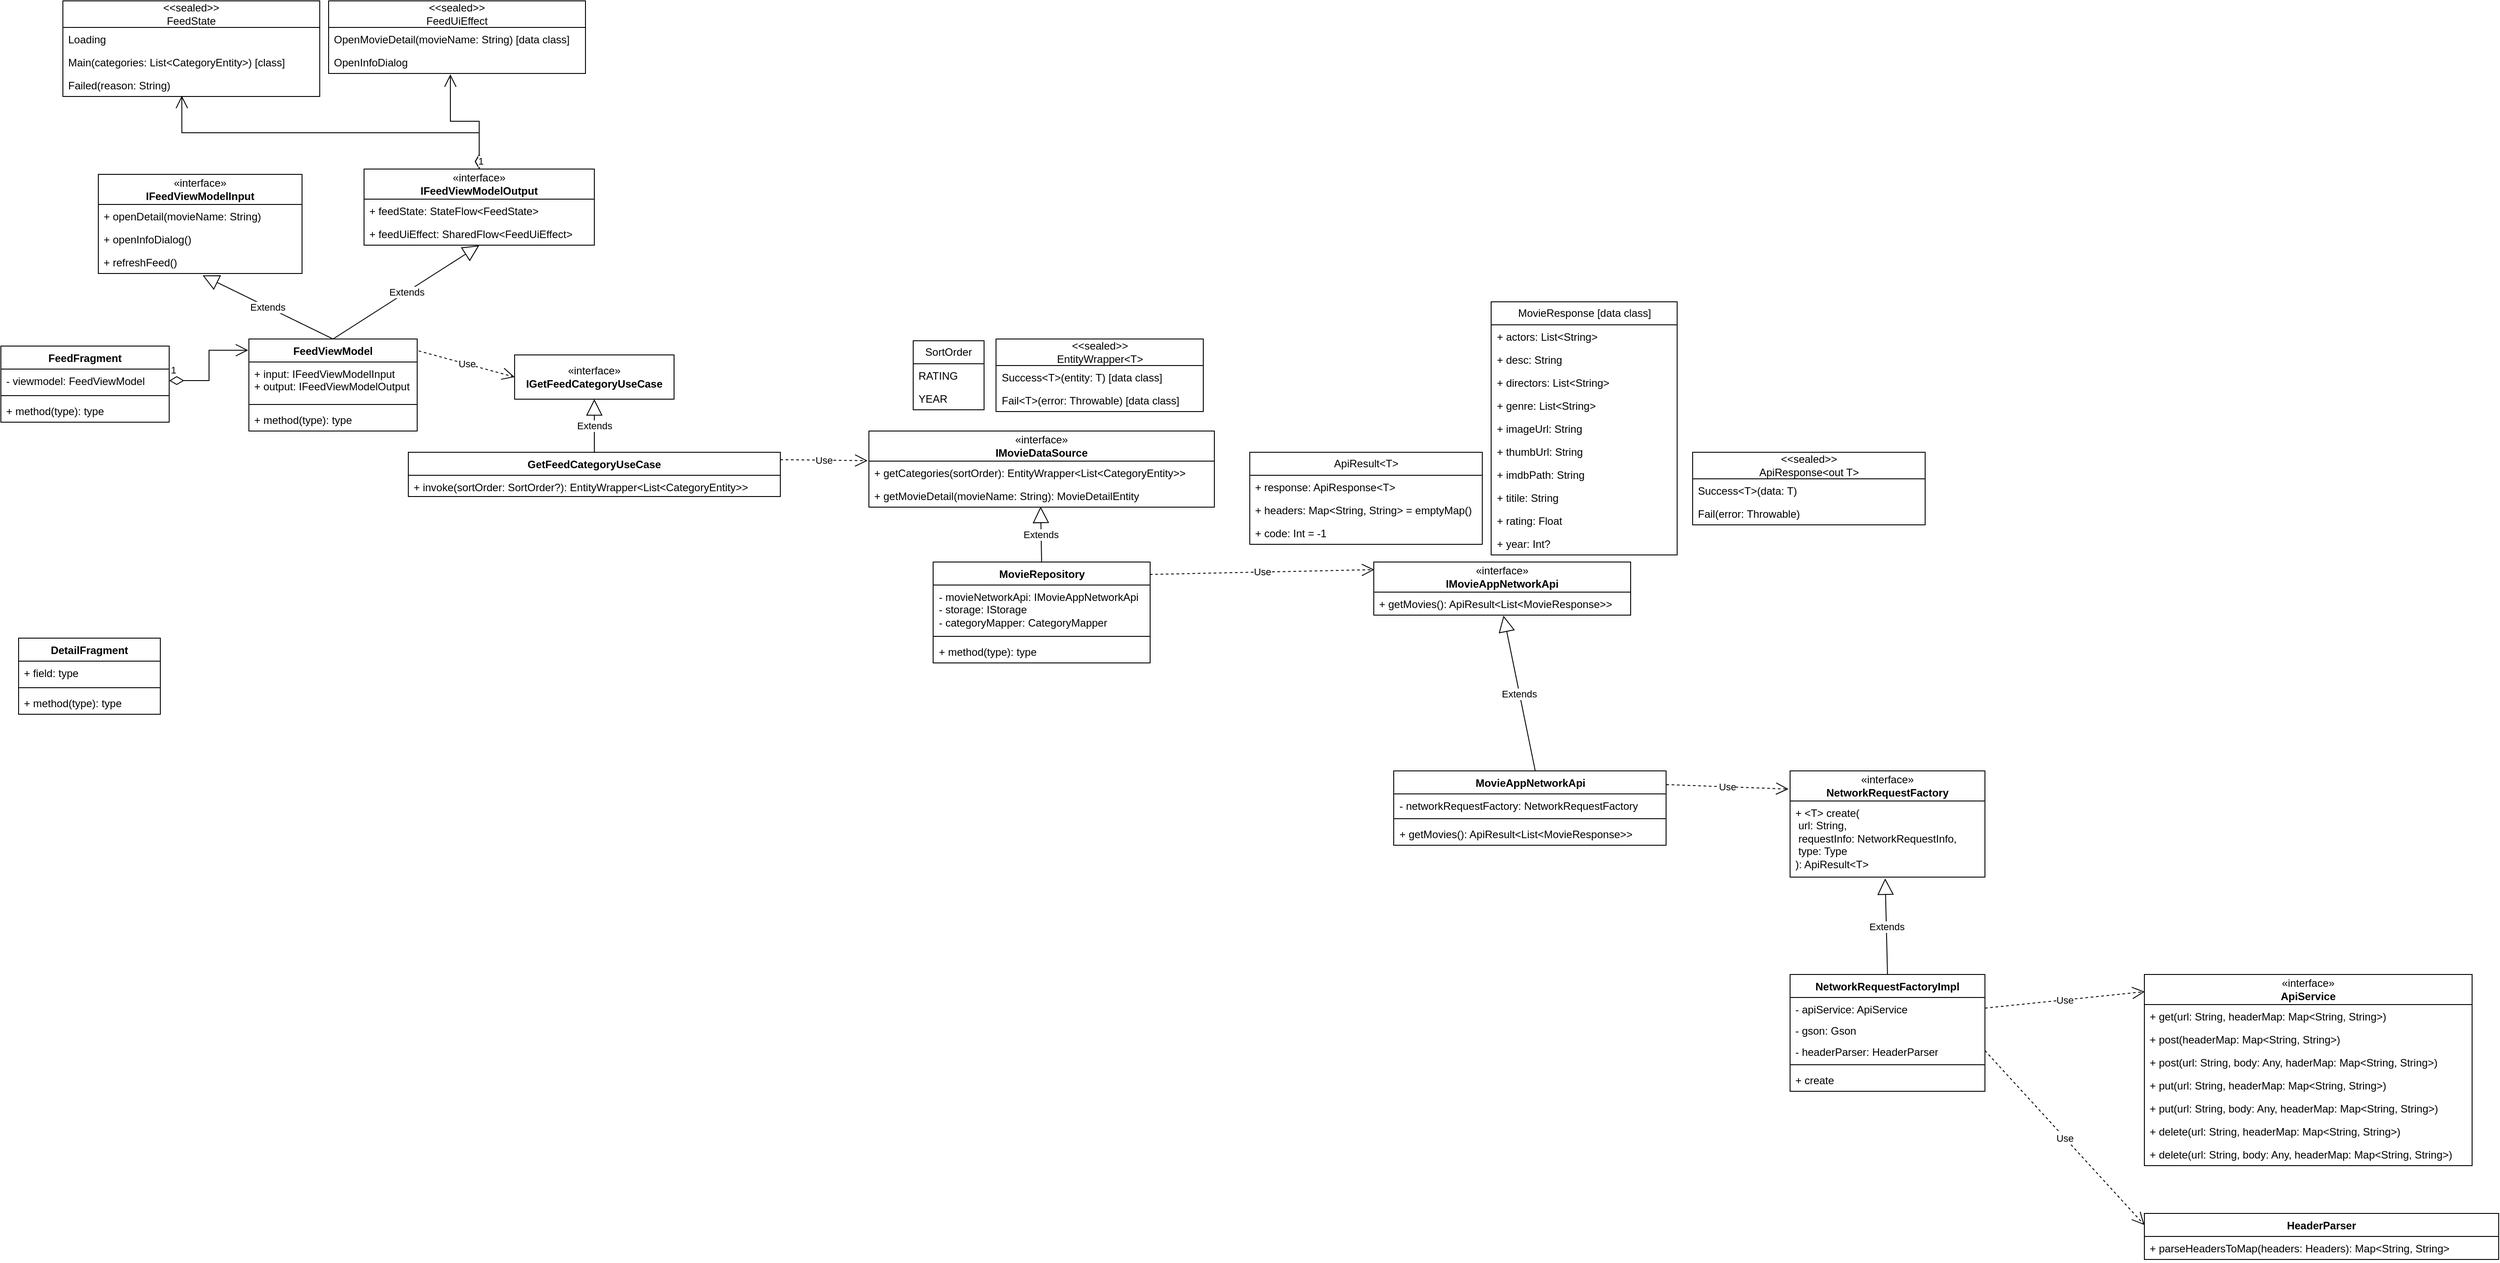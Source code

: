 <mxfile version="22.1.0" type="github">
  <diagram id="C5RBs43oDa-KdzZeNtuy" name="Page-1">
    <mxGraphModel dx="1000" dy="1699" grid="1" gridSize="10" guides="1" tooltips="1" connect="1" arrows="1" fold="1" page="1" pageScale="1" pageWidth="827" pageHeight="1169" math="0" shadow="0">
      <root>
        <mxCell id="WIyWlLk6GJQsqaUBKTNV-0" />
        <mxCell id="WIyWlLk6GJQsqaUBKTNV-1" parent="WIyWlLk6GJQsqaUBKTNV-0" />
        <mxCell id="dOjnQ6bzSZBaQjQhCeTP-21" value="FeedFragment" style="swimlane;fontStyle=1;align=center;verticalAlign=top;childLayout=stackLayout;horizontal=1;startSize=26;horizontalStack=0;resizeParent=1;resizeParentMax=0;resizeLast=0;collapsible=1;marginBottom=0;whiteSpace=wrap;html=1;" parent="WIyWlLk6GJQsqaUBKTNV-1" vertex="1">
          <mxGeometry x="20" y="90" width="190" height="86" as="geometry" />
        </mxCell>
        <mxCell id="dOjnQ6bzSZBaQjQhCeTP-22" value="- viewmodel: FeedViewModel" style="text;strokeColor=none;fillColor=none;align=left;verticalAlign=top;spacingLeft=4;spacingRight=4;overflow=hidden;rotatable=0;points=[[0,0.5],[1,0.5]];portConstraint=eastwest;whiteSpace=wrap;html=1;" parent="dOjnQ6bzSZBaQjQhCeTP-21" vertex="1">
          <mxGeometry y="26" width="190" height="26" as="geometry" />
        </mxCell>
        <mxCell id="dOjnQ6bzSZBaQjQhCeTP-23" value="" style="line;strokeWidth=1;fillColor=none;align=left;verticalAlign=middle;spacingTop=-1;spacingLeft=3;spacingRight=3;rotatable=0;labelPosition=right;points=[];portConstraint=eastwest;strokeColor=inherit;" parent="dOjnQ6bzSZBaQjQhCeTP-21" vertex="1">
          <mxGeometry y="52" width="190" height="8" as="geometry" />
        </mxCell>
        <mxCell id="dOjnQ6bzSZBaQjQhCeTP-24" value="+ method(type): type" style="text;strokeColor=none;fillColor=none;align=left;verticalAlign=top;spacingLeft=4;spacingRight=4;overflow=hidden;rotatable=0;points=[[0,0.5],[1,0.5]];portConstraint=eastwest;whiteSpace=wrap;html=1;" parent="dOjnQ6bzSZBaQjQhCeTP-21" vertex="1">
          <mxGeometry y="60" width="190" height="26" as="geometry" />
        </mxCell>
        <mxCell id="dOjnQ6bzSZBaQjQhCeTP-25" value="DetailFragment" style="swimlane;fontStyle=1;align=center;verticalAlign=top;childLayout=stackLayout;horizontal=1;startSize=26;horizontalStack=0;resizeParent=1;resizeParentMax=0;resizeLast=0;collapsible=1;marginBottom=0;whiteSpace=wrap;html=1;" parent="WIyWlLk6GJQsqaUBKTNV-1" vertex="1">
          <mxGeometry x="40" y="420" width="160" height="86" as="geometry" />
        </mxCell>
        <mxCell id="dOjnQ6bzSZBaQjQhCeTP-26" value="+ field: type" style="text;strokeColor=none;fillColor=none;align=left;verticalAlign=top;spacingLeft=4;spacingRight=4;overflow=hidden;rotatable=0;points=[[0,0.5],[1,0.5]];portConstraint=eastwest;whiteSpace=wrap;html=1;" parent="dOjnQ6bzSZBaQjQhCeTP-25" vertex="1">
          <mxGeometry y="26" width="160" height="26" as="geometry" />
        </mxCell>
        <mxCell id="dOjnQ6bzSZBaQjQhCeTP-27" value="" style="line;strokeWidth=1;fillColor=none;align=left;verticalAlign=middle;spacingTop=-1;spacingLeft=3;spacingRight=3;rotatable=0;labelPosition=right;points=[];portConstraint=eastwest;strokeColor=inherit;" parent="dOjnQ6bzSZBaQjQhCeTP-25" vertex="1">
          <mxGeometry y="52" width="160" height="8" as="geometry" />
        </mxCell>
        <mxCell id="dOjnQ6bzSZBaQjQhCeTP-28" value="+ method(type): type" style="text;strokeColor=none;fillColor=none;align=left;verticalAlign=top;spacingLeft=4;spacingRight=4;overflow=hidden;rotatable=0;points=[[0,0.5],[1,0.5]];portConstraint=eastwest;whiteSpace=wrap;html=1;" parent="dOjnQ6bzSZBaQjQhCeTP-25" vertex="1">
          <mxGeometry y="60" width="160" height="26" as="geometry" />
        </mxCell>
        <mxCell id="dOjnQ6bzSZBaQjQhCeTP-29" value="FeedViewModel" style="swimlane;fontStyle=1;align=center;verticalAlign=top;childLayout=stackLayout;horizontal=1;startSize=26;horizontalStack=0;resizeParent=1;resizeParentMax=0;resizeLast=0;collapsible=1;marginBottom=0;whiteSpace=wrap;html=1;" parent="WIyWlLk6GJQsqaUBKTNV-1" vertex="1">
          <mxGeometry x="300" y="82" width="190" height="104" as="geometry" />
        </mxCell>
        <mxCell id="dOjnQ6bzSZBaQjQhCeTP-30" value="+ input: IFeedViewModelInput&lt;br&gt;+ output: IFeedViewModelOutput" style="text;strokeColor=none;fillColor=none;align=left;verticalAlign=top;spacingLeft=4;spacingRight=4;overflow=hidden;rotatable=0;points=[[0,0.5],[1,0.5]];portConstraint=eastwest;whiteSpace=wrap;html=1;" parent="dOjnQ6bzSZBaQjQhCeTP-29" vertex="1">
          <mxGeometry y="26" width="190" height="44" as="geometry" />
        </mxCell>
        <mxCell id="dOjnQ6bzSZBaQjQhCeTP-31" value="" style="line;strokeWidth=1;fillColor=none;align=left;verticalAlign=middle;spacingTop=-1;spacingLeft=3;spacingRight=3;rotatable=0;labelPosition=right;points=[];portConstraint=eastwest;strokeColor=inherit;" parent="dOjnQ6bzSZBaQjQhCeTP-29" vertex="1">
          <mxGeometry y="70" width="190" height="8" as="geometry" />
        </mxCell>
        <mxCell id="dOjnQ6bzSZBaQjQhCeTP-32" value="+ method(type): type" style="text;strokeColor=none;fillColor=none;align=left;verticalAlign=top;spacingLeft=4;spacingRight=4;overflow=hidden;rotatable=0;points=[[0,0.5],[1,0.5]];portConstraint=eastwest;whiteSpace=wrap;html=1;" parent="dOjnQ6bzSZBaQjQhCeTP-29" vertex="1">
          <mxGeometry y="78" width="190" height="26" as="geometry" />
        </mxCell>
        <mxCell id="dOjnQ6bzSZBaQjQhCeTP-34" value="«interface»&lt;br&gt;&lt;b&gt;IGetFeedCategoryUseCase&lt;/b&gt;" style="html=1;whiteSpace=wrap;" parent="WIyWlLk6GJQsqaUBKTNV-1" vertex="1">
          <mxGeometry x="600" y="100" width="180" height="50" as="geometry" />
        </mxCell>
        <mxCell id="dOjnQ6bzSZBaQjQhCeTP-37" value="Extends" style="endArrow=block;endSize=16;endFill=0;html=1;rounded=0;exitX=0.5;exitY=0;exitDx=0;exitDy=0;entryX=0.512;entryY=1.083;entryDx=0;entryDy=0;entryPerimeter=0;" parent="WIyWlLk6GJQsqaUBKTNV-1" source="dOjnQ6bzSZBaQjQhCeTP-29" target="dOjnQ6bzSZBaQjQhCeTP-51" edge="1">
          <mxGeometry width="160" relative="1" as="geometry">
            <mxPoint x="290" y="300" as="sourcePoint" />
            <mxPoint x="290" y="-20.0" as="targetPoint" />
          </mxGeometry>
        </mxCell>
        <mxCell id="dOjnQ6bzSZBaQjQhCeTP-38" value="Extends" style="endArrow=block;endSize=16;endFill=0;html=1;rounded=0;exitX=0.5;exitY=0;exitDx=0;exitDy=0;entryX=0.5;entryY=1.013;entryDx=0;entryDy=0;entryPerimeter=0;" parent="WIyWlLk6GJQsqaUBKTNV-1" source="dOjnQ6bzSZBaQjQhCeTP-29" target="dOjnQ6bzSZBaQjQhCeTP-58" edge="1">
          <mxGeometry width="160" relative="1" as="geometry">
            <mxPoint x="380" y="160" as="sourcePoint" />
            <mxPoint x="513.36" y="-26.156" as="targetPoint" />
          </mxGeometry>
        </mxCell>
        <mxCell id="dOjnQ6bzSZBaQjQhCeTP-39" value="Use" style="endArrow=open;endSize=12;dashed=1;html=1;rounded=0;exitX=1.009;exitY=0.13;exitDx=0;exitDy=0;exitPerimeter=0;entryX=0;entryY=0.5;entryDx=0;entryDy=0;" parent="WIyWlLk6GJQsqaUBKTNV-1" source="dOjnQ6bzSZBaQjQhCeTP-29" target="dOjnQ6bzSZBaQjQhCeTP-34" edge="1">
          <mxGeometry width="160" relative="1" as="geometry">
            <mxPoint x="480" y="189" as="sourcePoint" />
            <mxPoint x="540" y="306" as="targetPoint" />
          </mxGeometry>
        </mxCell>
        <mxCell id="dOjnQ6bzSZBaQjQhCeTP-42" value="1" style="endArrow=open;html=1;endSize=12;startArrow=diamondThin;startSize=14;startFill=0;edgeStyle=orthogonalEdgeStyle;align=left;verticalAlign=bottom;rounded=0;exitX=1;exitY=0.5;exitDx=0;exitDy=0;entryX=-0.004;entryY=0.122;entryDx=0;entryDy=0;entryPerimeter=0;" parent="WIyWlLk6GJQsqaUBKTNV-1" source="dOjnQ6bzSZBaQjQhCeTP-22" target="dOjnQ6bzSZBaQjQhCeTP-29" edge="1">
          <mxGeometry x="-1" y="3" relative="1" as="geometry">
            <mxPoint x="250" y="280" as="sourcePoint" />
            <mxPoint x="320" y="128" as="targetPoint" />
          </mxGeometry>
        </mxCell>
        <mxCell id="dOjnQ6bzSZBaQjQhCeTP-44" value="GetFeedCategoryUseCase" style="swimlane;fontStyle=1;align=center;verticalAlign=top;childLayout=stackLayout;horizontal=1;startSize=26;horizontalStack=0;resizeParent=1;resizeParentMax=0;resizeLast=0;collapsible=1;marginBottom=0;whiteSpace=wrap;html=1;" parent="WIyWlLk6GJQsqaUBKTNV-1" vertex="1">
          <mxGeometry x="480" y="210" width="420" height="50" as="geometry" />
        </mxCell>
        <mxCell id="dOjnQ6bzSZBaQjQhCeTP-45" value="+ invoke(sortOrder: SortOrder?): EntityWrapper&amp;lt;List&amp;lt;CategoryEntity&amp;gt;&amp;gt;" style="text;strokeColor=none;fillColor=none;align=left;verticalAlign=top;spacingLeft=4;spacingRight=4;overflow=hidden;rotatable=0;points=[[0,0.5],[1,0.5]];portConstraint=eastwest;whiteSpace=wrap;html=1;" parent="dOjnQ6bzSZBaQjQhCeTP-44" vertex="1">
          <mxGeometry y="26" width="420" height="24" as="geometry" />
        </mxCell>
        <mxCell id="dOjnQ6bzSZBaQjQhCeTP-48" value="«interface»&lt;br style=&quot;border-color: var(--border-color);&quot;&gt;&lt;b style=&quot;border-color: var(--border-color);&quot;&gt;IFeedViewModelInput&lt;/b&gt;" style="swimlane;fontStyle=0;childLayout=stackLayout;horizontal=1;startSize=34;fillColor=none;horizontalStack=0;resizeParent=1;resizeParentMax=0;resizeLast=0;collapsible=1;marginBottom=0;whiteSpace=wrap;html=1;" parent="WIyWlLk6GJQsqaUBKTNV-1" vertex="1">
          <mxGeometry x="130" y="-104" width="230" height="112" as="geometry" />
        </mxCell>
        <mxCell id="dOjnQ6bzSZBaQjQhCeTP-49" value="+ openDetail(movieName: String)" style="text;strokeColor=none;fillColor=none;align=left;verticalAlign=top;spacingLeft=4;spacingRight=4;overflow=hidden;rotatable=0;points=[[0,0.5],[1,0.5]];portConstraint=eastwest;whiteSpace=wrap;html=1;" parent="dOjnQ6bzSZBaQjQhCeTP-48" vertex="1">
          <mxGeometry y="34" width="230" height="26" as="geometry" />
        </mxCell>
        <mxCell id="dOjnQ6bzSZBaQjQhCeTP-50" value="+ openInfoDialog()" style="text;strokeColor=none;fillColor=none;align=left;verticalAlign=top;spacingLeft=4;spacingRight=4;overflow=hidden;rotatable=0;points=[[0,0.5],[1,0.5]];portConstraint=eastwest;whiteSpace=wrap;html=1;" parent="dOjnQ6bzSZBaQjQhCeTP-48" vertex="1">
          <mxGeometry y="60" width="230" height="26" as="geometry" />
        </mxCell>
        <mxCell id="dOjnQ6bzSZBaQjQhCeTP-51" value="+ refreshFeed()" style="text;strokeColor=none;fillColor=none;align=left;verticalAlign=top;spacingLeft=4;spacingRight=4;overflow=hidden;rotatable=0;points=[[0,0.5],[1,0.5]];portConstraint=eastwest;whiteSpace=wrap;html=1;" parent="dOjnQ6bzSZBaQjQhCeTP-48" vertex="1">
          <mxGeometry y="86" width="230" height="26" as="geometry" />
        </mxCell>
        <mxCell id="dOjnQ6bzSZBaQjQhCeTP-56" value="«interface»&lt;br style=&quot;border-color: var(--border-color);&quot;&gt;&lt;b style=&quot;border-color: var(--border-color);&quot;&gt;IFeedViewModelOutput&lt;/b&gt;" style="swimlane;fontStyle=0;childLayout=stackLayout;horizontal=1;startSize=34;fillColor=none;horizontalStack=0;resizeParent=1;resizeParentMax=0;resizeLast=0;collapsible=1;marginBottom=0;whiteSpace=wrap;html=1;" parent="WIyWlLk6GJQsqaUBKTNV-1" vertex="1">
          <mxGeometry x="430" y="-110" width="260" height="86" as="geometry" />
        </mxCell>
        <mxCell id="dOjnQ6bzSZBaQjQhCeTP-57" value="+ feedState: StateFlow&amp;lt;FeedState&amp;gt;" style="text;strokeColor=none;fillColor=none;align=left;verticalAlign=top;spacingLeft=4;spacingRight=4;overflow=hidden;rotatable=0;points=[[0,0.5],[1,0.5]];portConstraint=eastwest;whiteSpace=wrap;html=1;" parent="dOjnQ6bzSZBaQjQhCeTP-56" vertex="1">
          <mxGeometry y="34" width="260" height="26" as="geometry" />
        </mxCell>
        <mxCell id="dOjnQ6bzSZBaQjQhCeTP-58" value="+ feedUiEffect: SharedFlow&amp;lt;FeedUiEffect&amp;gt;" style="text;strokeColor=none;fillColor=none;align=left;verticalAlign=top;spacingLeft=4;spacingRight=4;overflow=hidden;rotatable=0;points=[[0,0.5],[1,0.5]];portConstraint=eastwest;whiteSpace=wrap;html=1;" parent="dOjnQ6bzSZBaQjQhCeTP-56" vertex="1">
          <mxGeometry y="60" width="260" height="26" as="geometry" />
        </mxCell>
        <mxCell id="dOjnQ6bzSZBaQjQhCeTP-62" value="&amp;lt;&amp;lt;sealed&amp;gt;&amp;gt;&lt;br&gt;FeedUiEffect" style="swimlane;fontStyle=0;childLayout=stackLayout;horizontal=1;startSize=30;fillColor=none;horizontalStack=0;resizeParent=1;resizeParentMax=0;resizeLast=0;collapsible=1;marginBottom=0;whiteSpace=wrap;html=1;" parent="WIyWlLk6GJQsqaUBKTNV-1" vertex="1">
          <mxGeometry x="390" y="-300" width="290" height="82" as="geometry" />
        </mxCell>
        <mxCell id="dOjnQ6bzSZBaQjQhCeTP-63" value="OpenMovieDetail(movieName: String) [data class]" style="text;strokeColor=none;fillColor=none;align=left;verticalAlign=top;spacingLeft=4;spacingRight=4;overflow=hidden;rotatable=0;points=[[0,0.5],[1,0.5]];portConstraint=eastwest;whiteSpace=wrap;html=1;" parent="dOjnQ6bzSZBaQjQhCeTP-62" vertex="1">
          <mxGeometry y="30" width="290" height="26" as="geometry" />
        </mxCell>
        <mxCell id="dOjnQ6bzSZBaQjQhCeTP-64" value="OpenInfoDialog" style="text;strokeColor=none;fillColor=none;align=left;verticalAlign=top;spacingLeft=4;spacingRight=4;overflow=hidden;rotatable=0;points=[[0,0.5],[1,0.5]];portConstraint=eastwest;whiteSpace=wrap;html=1;" parent="dOjnQ6bzSZBaQjQhCeTP-62" vertex="1">
          <mxGeometry y="56" width="290" height="26" as="geometry" />
        </mxCell>
        <mxCell id="dOjnQ6bzSZBaQjQhCeTP-66" value="1" style="endArrow=open;html=1;endSize=12;startArrow=diamondThin;startSize=14;startFill=0;edgeStyle=orthogonalEdgeStyle;align=left;verticalAlign=bottom;rounded=0;exitX=0.5;exitY=0;exitDx=0;exitDy=0;entryX=0.474;entryY=1.038;entryDx=0;entryDy=0;entryPerimeter=0;" parent="WIyWlLk6GJQsqaUBKTNV-1" source="dOjnQ6bzSZBaQjQhCeTP-56" target="dOjnQ6bzSZBaQjQhCeTP-64" edge="1">
          <mxGeometry x="-1" y="3" relative="1" as="geometry">
            <mxPoint x="530" y="-156" as="sourcePoint" />
            <mxPoint x="619" y="-190" as="targetPoint" />
          </mxGeometry>
        </mxCell>
        <mxCell id="dOjnQ6bzSZBaQjQhCeTP-67" value="&amp;lt;&amp;lt;sealed&amp;gt;&amp;gt;&lt;br&gt;FeedState" style="swimlane;fontStyle=0;childLayout=stackLayout;horizontal=1;startSize=30;fillColor=none;horizontalStack=0;resizeParent=1;resizeParentMax=0;resizeLast=0;collapsible=1;marginBottom=0;whiteSpace=wrap;html=1;" parent="WIyWlLk6GJQsqaUBKTNV-1" vertex="1">
          <mxGeometry x="90" y="-300" width="290" height="108" as="geometry" />
        </mxCell>
        <mxCell id="dOjnQ6bzSZBaQjQhCeTP-68" value="Loading" style="text;strokeColor=none;fillColor=none;align=left;verticalAlign=top;spacingLeft=4;spacingRight=4;overflow=hidden;rotatable=0;points=[[0,0.5],[1,0.5]];portConstraint=eastwest;whiteSpace=wrap;html=1;" parent="dOjnQ6bzSZBaQjQhCeTP-67" vertex="1">
          <mxGeometry y="30" width="290" height="26" as="geometry" />
        </mxCell>
        <mxCell id="dOjnQ6bzSZBaQjQhCeTP-69" value="Main(categories: List&amp;lt;CategoryEntity&amp;gt;) [class]" style="text;strokeColor=none;fillColor=none;align=left;verticalAlign=top;spacingLeft=4;spacingRight=4;overflow=hidden;rotatable=0;points=[[0,0.5],[1,0.5]];portConstraint=eastwest;whiteSpace=wrap;html=1;" parent="dOjnQ6bzSZBaQjQhCeTP-67" vertex="1">
          <mxGeometry y="56" width="290" height="26" as="geometry" />
        </mxCell>
        <mxCell id="dOjnQ6bzSZBaQjQhCeTP-70" value="Failed(reason: String)" style="text;strokeColor=none;fillColor=none;align=left;verticalAlign=top;spacingLeft=4;spacingRight=4;overflow=hidden;rotatable=0;points=[[0,0.5],[1,0.5]];portConstraint=eastwest;whiteSpace=wrap;html=1;" parent="dOjnQ6bzSZBaQjQhCeTP-67" vertex="1">
          <mxGeometry y="82" width="290" height="26" as="geometry" />
        </mxCell>
        <mxCell id="dOjnQ6bzSZBaQjQhCeTP-71" value="1" style="endArrow=open;html=1;endSize=12;startArrow=diamondThin;startSize=14;startFill=0;edgeStyle=orthogonalEdgeStyle;align=left;verticalAlign=bottom;rounded=0;exitX=0.5;exitY=0;exitDx=0;exitDy=0;entryX=0.463;entryY=0.968;entryDx=0;entryDy=0;entryPerimeter=0;" parent="WIyWlLk6GJQsqaUBKTNV-1" source="dOjnQ6bzSZBaQjQhCeTP-56" target="dOjnQ6bzSZBaQjQhCeTP-70" edge="1">
          <mxGeometry x="-1" y="3" relative="1" as="geometry">
            <mxPoint x="570" y="-100" as="sourcePoint" />
            <mxPoint x="230" y="-180" as="targetPoint" />
          </mxGeometry>
        </mxCell>
        <mxCell id="dOjnQ6bzSZBaQjQhCeTP-72" value="Extends" style="endArrow=block;endSize=16;endFill=0;html=1;rounded=0;exitX=0.5;exitY=0;exitDx=0;exitDy=0;entryX=0.5;entryY=1;entryDx=0;entryDy=0;" parent="WIyWlLk6GJQsqaUBKTNV-1" source="dOjnQ6bzSZBaQjQhCeTP-44" target="dOjnQ6bzSZBaQjQhCeTP-34" edge="1">
          <mxGeometry width="160" relative="1" as="geometry">
            <mxPoint x="405" y="92" as="sourcePoint" />
            <mxPoint x="570" y="-14" as="targetPoint" />
          </mxGeometry>
        </mxCell>
        <mxCell id="dOjnQ6bzSZBaQjQhCeTP-73" value="«interface»&lt;br style=&quot;border-color: var(--border-color);&quot;&gt;&lt;b style=&quot;border-color: var(--border-color);&quot;&gt;IMovieDataSource&lt;/b&gt;" style="swimlane;fontStyle=0;childLayout=stackLayout;horizontal=1;startSize=34;fillColor=none;horizontalStack=0;resizeParent=1;resizeParentMax=0;resizeLast=0;collapsible=1;marginBottom=0;whiteSpace=wrap;html=1;" parent="WIyWlLk6GJQsqaUBKTNV-1" vertex="1">
          <mxGeometry x="1000" y="186" width="390" height="86" as="geometry" />
        </mxCell>
        <mxCell id="dOjnQ6bzSZBaQjQhCeTP-74" value="+ getCategories(sortOrder): EntityWrapper&amp;lt;List&amp;lt;CategoryEntity&amp;gt;&amp;gt;" style="text;strokeColor=none;fillColor=none;align=left;verticalAlign=top;spacingLeft=4;spacingRight=4;overflow=hidden;rotatable=0;points=[[0,0.5],[1,0.5]];portConstraint=eastwest;whiteSpace=wrap;html=1;" parent="dOjnQ6bzSZBaQjQhCeTP-73" vertex="1">
          <mxGeometry y="34" width="390" height="26" as="geometry" />
        </mxCell>
        <mxCell id="dOjnQ6bzSZBaQjQhCeTP-75" value="+ getMovieDetail(movieName: String): MovieDetailEntity" style="text;strokeColor=none;fillColor=none;align=left;verticalAlign=top;spacingLeft=4;spacingRight=4;overflow=hidden;rotatable=0;points=[[0,0.5],[1,0.5]];portConstraint=eastwest;whiteSpace=wrap;html=1;" parent="dOjnQ6bzSZBaQjQhCeTP-73" vertex="1">
          <mxGeometry y="60" width="390" height="26" as="geometry" />
        </mxCell>
        <mxCell id="dOjnQ6bzSZBaQjQhCeTP-76" value="Use" style="endArrow=open;endSize=12;dashed=1;html=1;rounded=0;entryX=-0.004;entryY=0.389;entryDx=0;entryDy=0;entryPerimeter=0;exitX=1;exitY=0.167;exitDx=0;exitDy=0;exitPerimeter=0;" parent="WIyWlLk6GJQsqaUBKTNV-1" source="dOjnQ6bzSZBaQjQhCeTP-44" target="dOjnQ6bzSZBaQjQhCeTP-73" edge="1">
          <mxGeometry width="160" relative="1" as="geometry">
            <mxPoint x="920" y="220" as="sourcePoint" />
            <mxPoint x="888" y="289" as="targetPoint" />
          </mxGeometry>
        </mxCell>
        <mxCell id="dOjnQ6bzSZBaQjQhCeTP-77" value="SortOrder" style="swimlane;fontStyle=0;childLayout=stackLayout;horizontal=1;startSize=26;fillColor=none;horizontalStack=0;resizeParent=1;resizeParentMax=0;resizeLast=0;collapsible=1;marginBottom=0;whiteSpace=wrap;html=1;" parent="WIyWlLk6GJQsqaUBKTNV-1" vertex="1">
          <mxGeometry x="1050" y="84" width="80" height="78" as="geometry" />
        </mxCell>
        <mxCell id="dOjnQ6bzSZBaQjQhCeTP-78" value="RATING" style="text;strokeColor=none;fillColor=none;align=left;verticalAlign=top;spacingLeft=4;spacingRight=4;overflow=hidden;rotatable=0;points=[[0,0.5],[1,0.5]];portConstraint=eastwest;whiteSpace=wrap;html=1;" parent="dOjnQ6bzSZBaQjQhCeTP-77" vertex="1">
          <mxGeometry y="26" width="80" height="26" as="geometry" />
        </mxCell>
        <mxCell id="dOjnQ6bzSZBaQjQhCeTP-79" value="YEAR" style="text;strokeColor=none;fillColor=none;align=left;verticalAlign=top;spacingLeft=4;spacingRight=4;overflow=hidden;rotatable=0;points=[[0,0.5],[1,0.5]];portConstraint=eastwest;whiteSpace=wrap;html=1;" parent="dOjnQ6bzSZBaQjQhCeTP-77" vertex="1">
          <mxGeometry y="52" width="80" height="26" as="geometry" />
        </mxCell>
        <mxCell id="dOjnQ6bzSZBaQjQhCeTP-81" value="&amp;lt;&amp;lt;sealed&amp;gt;&amp;gt;&lt;br&gt;EntityWrapper&amp;lt;T&amp;gt;" style="swimlane;fontStyle=0;childLayout=stackLayout;horizontal=1;startSize=30;fillColor=none;horizontalStack=0;resizeParent=1;resizeParentMax=0;resizeLast=0;collapsible=1;marginBottom=0;whiteSpace=wrap;html=1;" parent="WIyWlLk6GJQsqaUBKTNV-1" vertex="1">
          <mxGeometry x="1143.5" y="82" width="234" height="82" as="geometry" />
        </mxCell>
        <mxCell id="dOjnQ6bzSZBaQjQhCeTP-82" value="Success&amp;lt;T&amp;gt;(entity: T) [data class]" style="text;strokeColor=none;fillColor=none;align=left;verticalAlign=top;spacingLeft=4;spacingRight=4;overflow=hidden;rotatable=0;points=[[0,0.5],[1,0.5]];portConstraint=eastwest;whiteSpace=wrap;html=1;" parent="dOjnQ6bzSZBaQjQhCeTP-81" vertex="1">
          <mxGeometry y="30" width="234" height="26" as="geometry" />
        </mxCell>
        <mxCell id="dOjnQ6bzSZBaQjQhCeTP-83" value="Fail&amp;lt;T&amp;gt;(error: Throwable) [data class]" style="text;strokeColor=none;fillColor=none;align=left;verticalAlign=top;spacingLeft=4;spacingRight=4;overflow=hidden;rotatable=0;points=[[0,0.5],[1,0.5]];portConstraint=eastwest;whiteSpace=wrap;html=1;" parent="dOjnQ6bzSZBaQjQhCeTP-81" vertex="1">
          <mxGeometry y="56" width="234" height="26" as="geometry" />
        </mxCell>
        <mxCell id="dOjnQ6bzSZBaQjQhCeTP-84" value="MovieRepository" style="swimlane;fontStyle=1;align=center;verticalAlign=top;childLayout=stackLayout;horizontal=1;startSize=26;horizontalStack=0;resizeParent=1;resizeParentMax=0;resizeLast=0;collapsible=1;marginBottom=0;whiteSpace=wrap;html=1;" parent="WIyWlLk6GJQsqaUBKTNV-1" vertex="1">
          <mxGeometry x="1072.5" y="334" width="245" height="114" as="geometry" />
        </mxCell>
        <mxCell id="dOjnQ6bzSZBaQjQhCeTP-85" value="- movieNetworkApi: IMovieAppNetworkApi&lt;br&gt;- storage: IStorage&lt;br&gt;- categoryMapper: CategoryMapper" style="text;strokeColor=none;fillColor=none;align=left;verticalAlign=top;spacingLeft=4;spacingRight=4;overflow=hidden;rotatable=0;points=[[0,0.5],[1,0.5]];portConstraint=eastwest;whiteSpace=wrap;html=1;" parent="dOjnQ6bzSZBaQjQhCeTP-84" vertex="1">
          <mxGeometry y="26" width="245" height="54" as="geometry" />
        </mxCell>
        <mxCell id="dOjnQ6bzSZBaQjQhCeTP-86" value="" style="line;strokeWidth=1;fillColor=none;align=left;verticalAlign=middle;spacingTop=-1;spacingLeft=3;spacingRight=3;rotatable=0;labelPosition=right;points=[];portConstraint=eastwest;strokeColor=inherit;" parent="dOjnQ6bzSZBaQjQhCeTP-84" vertex="1">
          <mxGeometry y="80" width="245" height="8" as="geometry" />
        </mxCell>
        <mxCell id="dOjnQ6bzSZBaQjQhCeTP-87" value="+ method(type): type" style="text;strokeColor=none;fillColor=none;align=left;verticalAlign=top;spacingLeft=4;spacingRight=4;overflow=hidden;rotatable=0;points=[[0,0.5],[1,0.5]];portConstraint=eastwest;whiteSpace=wrap;html=1;" parent="dOjnQ6bzSZBaQjQhCeTP-84" vertex="1">
          <mxGeometry y="88" width="245" height="26" as="geometry" />
        </mxCell>
        <mxCell id="dOjnQ6bzSZBaQjQhCeTP-88" value="Extends" style="endArrow=block;endSize=16;endFill=0;html=1;rounded=0;exitX=0.5;exitY=0;exitDx=0;exitDy=0;entryX=0.497;entryY=0.977;entryDx=0;entryDy=0;entryPerimeter=0;" parent="WIyWlLk6GJQsqaUBKTNV-1" source="dOjnQ6bzSZBaQjQhCeTP-84" target="dOjnQ6bzSZBaQjQhCeTP-75" edge="1">
          <mxGeometry width="160" relative="1" as="geometry">
            <mxPoint x="1170" y="340" as="sourcePoint" />
            <mxPoint x="1170" y="280" as="targetPoint" />
          </mxGeometry>
        </mxCell>
        <mxCell id="dOjnQ6bzSZBaQjQhCeTP-94" value="«interface»&lt;br style=&quot;border-color: var(--border-color);&quot;&gt;&lt;b style=&quot;border-color: var(--border-color);&quot;&gt;IMovieAppNetworkApi&lt;/b&gt;" style="swimlane;fontStyle=0;childLayout=stackLayout;horizontal=1;startSize=34;fillColor=none;horizontalStack=0;resizeParent=1;resizeParentMax=0;resizeLast=0;collapsible=1;marginBottom=0;whiteSpace=wrap;html=1;" parent="WIyWlLk6GJQsqaUBKTNV-1" vertex="1">
          <mxGeometry x="1570" y="334" width="290" height="60" as="geometry" />
        </mxCell>
        <mxCell id="dOjnQ6bzSZBaQjQhCeTP-95" value="+ getMovies(): ApiResult&amp;lt;List&amp;lt;MovieResponse&amp;gt;&amp;gt;" style="text;strokeColor=none;fillColor=none;align=left;verticalAlign=top;spacingLeft=4;spacingRight=4;overflow=hidden;rotatable=0;points=[[0,0.5],[1,0.5]];portConstraint=eastwest;whiteSpace=wrap;html=1;" parent="dOjnQ6bzSZBaQjQhCeTP-94" vertex="1">
          <mxGeometry y="34" width="290" height="26" as="geometry" />
        </mxCell>
        <mxCell id="dOjnQ6bzSZBaQjQhCeTP-97" value="Use" style="endArrow=open;endSize=12;dashed=1;html=1;rounded=0;exitX=0.999;exitY=0.123;exitDx=0;exitDy=0;exitPerimeter=0;entryX=0.002;entryY=0.144;entryDx=0;entryDy=0;entryPerimeter=0;" parent="WIyWlLk6GJQsqaUBKTNV-1" source="dOjnQ6bzSZBaQjQhCeTP-84" target="dOjnQ6bzSZBaQjQhCeTP-94" edge="1">
          <mxGeometry width="160" relative="1" as="geometry">
            <mxPoint x="1300" y="380" as="sourcePoint" />
            <mxPoint x="1460" y="380" as="targetPoint" />
          </mxGeometry>
        </mxCell>
        <mxCell id="dOjnQ6bzSZBaQjQhCeTP-98" value="MovieResponse [data class]" style="swimlane;fontStyle=0;childLayout=stackLayout;horizontal=1;startSize=26;fillColor=none;horizontalStack=0;resizeParent=1;resizeParentMax=0;resizeLast=0;collapsible=1;marginBottom=0;whiteSpace=wrap;html=1;" parent="WIyWlLk6GJQsqaUBKTNV-1" vertex="1">
          <mxGeometry x="1702.5" y="40" width="210" height="286" as="geometry" />
        </mxCell>
        <mxCell id="dOjnQ6bzSZBaQjQhCeTP-99" value="+ actors: List&amp;lt;String&amp;gt;" style="text;strokeColor=none;fillColor=none;align=left;verticalAlign=top;spacingLeft=4;spacingRight=4;overflow=hidden;rotatable=0;points=[[0,0.5],[1,0.5]];portConstraint=eastwest;whiteSpace=wrap;html=1;" parent="dOjnQ6bzSZBaQjQhCeTP-98" vertex="1">
          <mxGeometry y="26" width="210" height="26" as="geometry" />
        </mxCell>
        <mxCell id="dOjnQ6bzSZBaQjQhCeTP-100" value="+ desc: String" style="text;strokeColor=none;fillColor=none;align=left;verticalAlign=top;spacingLeft=4;spacingRight=4;overflow=hidden;rotatable=0;points=[[0,0.5],[1,0.5]];portConstraint=eastwest;whiteSpace=wrap;html=1;" parent="dOjnQ6bzSZBaQjQhCeTP-98" vertex="1">
          <mxGeometry y="52" width="210" height="26" as="geometry" />
        </mxCell>
        <mxCell id="dOjnQ6bzSZBaQjQhCeTP-101" value="+ directors: List&amp;lt;String&amp;gt;" style="text;strokeColor=none;fillColor=none;align=left;verticalAlign=top;spacingLeft=4;spacingRight=4;overflow=hidden;rotatable=0;points=[[0,0.5],[1,0.5]];portConstraint=eastwest;whiteSpace=wrap;html=1;" parent="dOjnQ6bzSZBaQjQhCeTP-98" vertex="1">
          <mxGeometry y="78" width="210" height="26" as="geometry" />
        </mxCell>
        <mxCell id="dOjnQ6bzSZBaQjQhCeTP-106" value="+ genre: List&amp;lt;String&amp;gt;" style="text;strokeColor=none;fillColor=none;align=left;verticalAlign=top;spacingLeft=4;spacingRight=4;overflow=hidden;rotatable=0;points=[[0,0.5],[1,0.5]];portConstraint=eastwest;whiteSpace=wrap;html=1;" parent="dOjnQ6bzSZBaQjQhCeTP-98" vertex="1">
          <mxGeometry y="104" width="210" height="26" as="geometry" />
        </mxCell>
        <mxCell id="dOjnQ6bzSZBaQjQhCeTP-107" value="+ imageUrl: String" style="text;strokeColor=none;fillColor=none;align=left;verticalAlign=top;spacingLeft=4;spacingRight=4;overflow=hidden;rotatable=0;points=[[0,0.5],[1,0.5]];portConstraint=eastwest;whiteSpace=wrap;html=1;" parent="dOjnQ6bzSZBaQjQhCeTP-98" vertex="1">
          <mxGeometry y="130" width="210" height="26" as="geometry" />
        </mxCell>
        <mxCell id="dOjnQ6bzSZBaQjQhCeTP-108" value="+ thumbUrl: String" style="text;strokeColor=none;fillColor=none;align=left;verticalAlign=top;spacingLeft=4;spacingRight=4;overflow=hidden;rotatable=0;points=[[0,0.5],[1,0.5]];portConstraint=eastwest;whiteSpace=wrap;html=1;" parent="dOjnQ6bzSZBaQjQhCeTP-98" vertex="1">
          <mxGeometry y="156" width="210" height="26" as="geometry" />
        </mxCell>
        <mxCell id="dOjnQ6bzSZBaQjQhCeTP-109" value="+ imdbPath: String" style="text;strokeColor=none;fillColor=none;align=left;verticalAlign=top;spacingLeft=4;spacingRight=4;overflow=hidden;rotatable=0;points=[[0,0.5],[1,0.5]];portConstraint=eastwest;whiteSpace=wrap;html=1;" parent="dOjnQ6bzSZBaQjQhCeTP-98" vertex="1">
          <mxGeometry y="182" width="210" height="26" as="geometry" />
        </mxCell>
        <mxCell id="dOjnQ6bzSZBaQjQhCeTP-110" value="+ titile: String" style="text;strokeColor=none;fillColor=none;align=left;verticalAlign=top;spacingLeft=4;spacingRight=4;overflow=hidden;rotatable=0;points=[[0,0.5],[1,0.5]];portConstraint=eastwest;whiteSpace=wrap;html=1;" parent="dOjnQ6bzSZBaQjQhCeTP-98" vertex="1">
          <mxGeometry y="208" width="210" height="26" as="geometry" />
        </mxCell>
        <mxCell id="dOjnQ6bzSZBaQjQhCeTP-111" value="+ rating: Float" style="text;strokeColor=none;fillColor=none;align=left;verticalAlign=top;spacingLeft=4;spacingRight=4;overflow=hidden;rotatable=0;points=[[0,0.5],[1,0.5]];portConstraint=eastwest;whiteSpace=wrap;html=1;" parent="dOjnQ6bzSZBaQjQhCeTP-98" vertex="1">
          <mxGeometry y="234" width="210" height="26" as="geometry" />
        </mxCell>
        <mxCell id="dOjnQ6bzSZBaQjQhCeTP-112" value="+ year: Int?" style="text;strokeColor=none;fillColor=none;align=left;verticalAlign=top;spacingLeft=4;spacingRight=4;overflow=hidden;rotatable=0;points=[[0,0.5],[1,0.5]];portConstraint=eastwest;whiteSpace=wrap;html=1;" parent="dOjnQ6bzSZBaQjQhCeTP-98" vertex="1">
          <mxGeometry y="260" width="210" height="26" as="geometry" />
        </mxCell>
        <mxCell id="dOjnQ6bzSZBaQjQhCeTP-113" value="ApiResult&amp;lt;T&amp;gt;" style="swimlane;fontStyle=0;childLayout=stackLayout;horizontal=1;startSize=26;fillColor=none;horizontalStack=0;resizeParent=1;resizeParentMax=0;resizeLast=0;collapsible=1;marginBottom=0;whiteSpace=wrap;html=1;" parent="WIyWlLk6GJQsqaUBKTNV-1" vertex="1">
          <mxGeometry x="1430" y="210" width="262.5" height="104" as="geometry" />
        </mxCell>
        <mxCell id="dOjnQ6bzSZBaQjQhCeTP-114" value="+ response: ApiResponse&amp;lt;T&amp;gt;" style="text;strokeColor=none;fillColor=none;align=left;verticalAlign=top;spacingLeft=4;spacingRight=4;overflow=hidden;rotatable=0;points=[[0,0.5],[1,0.5]];portConstraint=eastwest;whiteSpace=wrap;html=1;" parent="dOjnQ6bzSZBaQjQhCeTP-113" vertex="1">
          <mxGeometry y="26" width="262.5" height="26" as="geometry" />
        </mxCell>
        <mxCell id="dOjnQ6bzSZBaQjQhCeTP-115" value="+ headers: Map&amp;lt;String, String&amp;gt; = emptyMap()" style="text;strokeColor=none;fillColor=none;align=left;verticalAlign=top;spacingLeft=4;spacingRight=4;overflow=hidden;rotatable=0;points=[[0,0.5],[1,0.5]];portConstraint=eastwest;whiteSpace=wrap;html=1;" parent="dOjnQ6bzSZBaQjQhCeTP-113" vertex="1">
          <mxGeometry y="52" width="262.5" height="26" as="geometry" />
        </mxCell>
        <mxCell id="dOjnQ6bzSZBaQjQhCeTP-116" value="+ code: Int = -1" style="text;strokeColor=none;fillColor=none;align=left;verticalAlign=top;spacingLeft=4;spacingRight=4;overflow=hidden;rotatable=0;points=[[0,0.5],[1,0.5]];portConstraint=eastwest;whiteSpace=wrap;html=1;" parent="dOjnQ6bzSZBaQjQhCeTP-113" vertex="1">
          <mxGeometry y="78" width="262.5" height="26" as="geometry" />
        </mxCell>
        <mxCell id="dOjnQ6bzSZBaQjQhCeTP-124" value="&amp;lt;&amp;lt;sealed&amp;gt;&amp;gt;&lt;br&gt;ApiResponse&amp;lt;out T&amp;gt;" style="swimlane;fontStyle=0;childLayout=stackLayout;horizontal=1;startSize=30;fillColor=none;horizontalStack=0;resizeParent=1;resizeParentMax=0;resizeLast=0;collapsible=1;marginBottom=0;whiteSpace=wrap;html=1;" parent="WIyWlLk6GJQsqaUBKTNV-1" vertex="1">
          <mxGeometry x="1930" y="210" width="262.5" height="82" as="geometry" />
        </mxCell>
        <mxCell id="dOjnQ6bzSZBaQjQhCeTP-125" value="Success&amp;lt;T&amp;gt;(data: T)" style="text;strokeColor=none;fillColor=none;align=left;verticalAlign=top;spacingLeft=4;spacingRight=4;overflow=hidden;rotatable=0;points=[[0,0.5],[1,0.5]];portConstraint=eastwest;whiteSpace=wrap;html=1;" parent="dOjnQ6bzSZBaQjQhCeTP-124" vertex="1">
          <mxGeometry y="30" width="262.5" height="26" as="geometry" />
        </mxCell>
        <mxCell id="dOjnQ6bzSZBaQjQhCeTP-126" value="Fail(error: Throwable)" style="text;strokeColor=none;fillColor=none;align=left;verticalAlign=top;spacingLeft=4;spacingRight=4;overflow=hidden;rotatable=0;points=[[0,0.5],[1,0.5]];portConstraint=eastwest;whiteSpace=wrap;html=1;" parent="dOjnQ6bzSZBaQjQhCeTP-124" vertex="1">
          <mxGeometry y="56" width="262.5" height="26" as="geometry" />
        </mxCell>
        <mxCell id="dOjnQ6bzSZBaQjQhCeTP-132" value="MovieAppNetworkApi" style="swimlane;fontStyle=1;align=center;verticalAlign=top;childLayout=stackLayout;horizontal=1;startSize=26;horizontalStack=0;resizeParent=1;resizeParentMax=0;resizeLast=0;collapsible=1;marginBottom=0;whiteSpace=wrap;html=1;" parent="WIyWlLk6GJQsqaUBKTNV-1" vertex="1">
          <mxGeometry x="1592.5" y="570" width="307.5" height="84" as="geometry" />
        </mxCell>
        <mxCell id="dOjnQ6bzSZBaQjQhCeTP-133" value="- networkRequestFactory: NetworkRequestFactory" style="text;strokeColor=none;fillColor=none;align=left;verticalAlign=top;spacingLeft=4;spacingRight=4;overflow=hidden;rotatable=0;points=[[0,0.5],[1,0.5]];portConstraint=eastwest;whiteSpace=wrap;html=1;" parent="dOjnQ6bzSZBaQjQhCeTP-132" vertex="1">
          <mxGeometry y="26" width="307.5" height="24" as="geometry" />
        </mxCell>
        <mxCell id="dOjnQ6bzSZBaQjQhCeTP-134" value="" style="line;strokeWidth=1;fillColor=none;align=left;verticalAlign=middle;spacingTop=-1;spacingLeft=3;spacingRight=3;rotatable=0;labelPosition=right;points=[];portConstraint=eastwest;strokeColor=inherit;" parent="dOjnQ6bzSZBaQjQhCeTP-132" vertex="1">
          <mxGeometry y="50" width="307.5" height="8" as="geometry" />
        </mxCell>
        <mxCell id="dOjnQ6bzSZBaQjQhCeTP-135" value="+ getMovies(): ApiResult&amp;lt;List&amp;lt;MovieResponse&amp;gt;&amp;gt;" style="text;strokeColor=none;fillColor=none;align=left;verticalAlign=top;spacingLeft=4;spacingRight=4;overflow=hidden;rotatable=0;points=[[0,0.5],[1,0.5]];portConstraint=eastwest;whiteSpace=wrap;html=1;" parent="dOjnQ6bzSZBaQjQhCeTP-132" vertex="1">
          <mxGeometry y="58" width="307.5" height="26" as="geometry" />
        </mxCell>
        <mxCell id="dOjnQ6bzSZBaQjQhCeTP-136" value="Extends" style="endArrow=block;endSize=16;endFill=0;html=1;rounded=0;exitX=0.52;exitY=0.005;exitDx=0;exitDy=0;exitPerimeter=0;entryX=0.505;entryY=1.022;entryDx=0;entryDy=0;entryPerimeter=0;" parent="WIyWlLk6GJQsqaUBKTNV-1" source="dOjnQ6bzSZBaQjQhCeTP-132" target="dOjnQ6bzSZBaQjQhCeTP-95" edge="1">
          <mxGeometry width="160" relative="1" as="geometry">
            <mxPoint x="1810" y="500" as="sourcePoint" />
            <mxPoint x="1970" y="500" as="targetPoint" />
          </mxGeometry>
        </mxCell>
        <mxCell id="dOjnQ6bzSZBaQjQhCeTP-137" value="Use" style="endArrow=open;endSize=12;dashed=1;html=1;rounded=0;exitX=1.001;exitY=0.184;exitDx=0;exitDy=0;exitPerimeter=0;entryX=-0.008;entryY=0.171;entryDx=0;entryDy=0;entryPerimeter=0;" parent="WIyWlLk6GJQsqaUBKTNV-1" source="dOjnQ6bzSZBaQjQhCeTP-132" target="dOjnQ6bzSZBaQjQhCeTP-138" edge="1">
          <mxGeometry width="160" relative="1" as="geometry">
            <mxPoint x="1890" y="595" as="sourcePoint" />
            <mxPoint x="2020" y="590" as="targetPoint" />
          </mxGeometry>
        </mxCell>
        <mxCell id="dOjnQ6bzSZBaQjQhCeTP-138" value="«interface»&lt;br style=&quot;border-color: var(--border-color);&quot;&gt;&lt;b style=&quot;border-color: var(--border-color);&quot;&gt;NetworkRequestFactory&lt;/b&gt;" style="swimlane;fontStyle=0;childLayout=stackLayout;horizontal=1;startSize=34;fillColor=none;horizontalStack=0;resizeParent=1;resizeParentMax=0;resizeLast=0;collapsible=1;marginBottom=0;whiteSpace=wrap;html=1;" parent="WIyWlLk6GJQsqaUBKTNV-1" vertex="1">
          <mxGeometry x="2040" y="570" width="220" height="120" as="geometry" />
        </mxCell>
        <mxCell id="dOjnQ6bzSZBaQjQhCeTP-139" value="+ &amp;lt;T&amp;gt; create(&lt;br&gt;&lt;span style=&quot;white-space: pre;&quot;&gt; &lt;/span&gt;url: String,&lt;br&gt;&lt;span style=&quot;white-space: pre;&quot;&gt; &lt;/span&gt;requestInfo: NetworkRequestInfo,&lt;br&gt;&lt;span style=&quot;white-space: pre;&quot;&gt; &lt;/span&gt;type: Type&lt;br&gt;): ApiResult&amp;lt;T&amp;gt;" style="text;strokeColor=none;fillColor=none;align=left;verticalAlign=top;spacingLeft=4;spacingRight=4;overflow=hidden;rotatable=0;points=[[0,0.5],[1,0.5]];portConstraint=eastwest;whiteSpace=wrap;html=1;" parent="dOjnQ6bzSZBaQjQhCeTP-138" vertex="1">
          <mxGeometry y="34" width="220" height="86" as="geometry" />
        </mxCell>
        <mxCell id="q-XFkgNsZIP5EeEfSZAY-2" value="NetworkRequestFactoryImpl" style="swimlane;fontStyle=1;align=center;verticalAlign=top;childLayout=stackLayout;horizontal=1;startSize=26;horizontalStack=0;resizeParent=1;resizeParentMax=0;resizeLast=0;collapsible=1;marginBottom=0;whiteSpace=wrap;html=1;" vertex="1" parent="WIyWlLk6GJQsqaUBKTNV-1">
          <mxGeometry x="2040" y="800" width="220" height="132" as="geometry" />
        </mxCell>
        <mxCell id="q-XFkgNsZIP5EeEfSZAY-3" value="- apiService: ApiService" style="text;strokeColor=none;fillColor=none;align=left;verticalAlign=top;spacingLeft=4;spacingRight=4;overflow=hidden;rotatable=0;points=[[0,0.5],[1,0.5]];portConstraint=eastwest;whiteSpace=wrap;html=1;" vertex="1" parent="q-XFkgNsZIP5EeEfSZAY-2">
          <mxGeometry y="26" width="220" height="24" as="geometry" />
        </mxCell>
        <mxCell id="q-XFkgNsZIP5EeEfSZAY-6" value="- gson: Gson" style="text;strokeColor=none;fillColor=none;align=left;verticalAlign=top;spacingLeft=4;spacingRight=4;overflow=hidden;rotatable=0;points=[[0,0.5],[1,0.5]];portConstraint=eastwest;whiteSpace=wrap;html=1;" vertex="1" parent="q-XFkgNsZIP5EeEfSZAY-2">
          <mxGeometry y="50" width="220" height="24" as="geometry" />
        </mxCell>
        <mxCell id="q-XFkgNsZIP5EeEfSZAY-7" value="- headerParser: HeaderParser" style="text;strokeColor=none;fillColor=none;align=left;verticalAlign=top;spacingLeft=4;spacingRight=4;overflow=hidden;rotatable=0;points=[[0,0.5],[1,0.5]];portConstraint=eastwest;whiteSpace=wrap;html=1;" vertex="1" parent="q-XFkgNsZIP5EeEfSZAY-2">
          <mxGeometry y="74" width="220" height="24" as="geometry" />
        </mxCell>
        <mxCell id="q-XFkgNsZIP5EeEfSZAY-4" value="" style="line;strokeWidth=1;fillColor=none;align=left;verticalAlign=middle;spacingTop=-1;spacingLeft=3;spacingRight=3;rotatable=0;labelPosition=right;points=[];portConstraint=eastwest;strokeColor=inherit;" vertex="1" parent="q-XFkgNsZIP5EeEfSZAY-2">
          <mxGeometry y="98" width="220" height="8" as="geometry" />
        </mxCell>
        <mxCell id="q-XFkgNsZIP5EeEfSZAY-5" value="+ create" style="text;strokeColor=none;fillColor=none;align=left;verticalAlign=top;spacingLeft=4;spacingRight=4;overflow=hidden;rotatable=0;points=[[0,0.5],[1,0.5]];portConstraint=eastwest;whiteSpace=wrap;html=1;" vertex="1" parent="q-XFkgNsZIP5EeEfSZAY-2">
          <mxGeometry y="106" width="220" height="26" as="geometry" />
        </mxCell>
        <mxCell id="q-XFkgNsZIP5EeEfSZAY-8" value="Extends" style="endArrow=block;endSize=16;endFill=0;html=1;rounded=0;exitX=0.5;exitY=0;exitDx=0;exitDy=0;entryX=0.488;entryY=1.017;entryDx=0;entryDy=0;entryPerimeter=0;" edge="1" parent="WIyWlLk6GJQsqaUBKTNV-1" source="q-XFkgNsZIP5EeEfSZAY-2" target="dOjnQ6bzSZBaQjQhCeTP-139">
          <mxGeometry width="160" relative="1" as="geometry">
            <mxPoint x="1900" y="885" as="sourcePoint" />
            <mxPoint x="1864" y="710" as="targetPoint" />
          </mxGeometry>
        </mxCell>
        <mxCell id="q-XFkgNsZIP5EeEfSZAY-9" value="«interface»&lt;br style=&quot;border-color: var(--border-color);&quot;&gt;&lt;b&gt;ApiService&lt;/b&gt;" style="swimlane;fontStyle=0;childLayout=stackLayout;horizontal=1;startSize=34;fillColor=none;horizontalStack=0;resizeParent=1;resizeParentMax=0;resizeLast=0;collapsible=1;marginBottom=0;whiteSpace=wrap;html=1;" vertex="1" parent="WIyWlLk6GJQsqaUBKTNV-1">
          <mxGeometry x="2440" y="800" width="370" height="216" as="geometry" />
        </mxCell>
        <mxCell id="q-XFkgNsZIP5EeEfSZAY-10" value="+ get(url: String, headerMap: Map&amp;lt;String, String&amp;gt;)" style="text;strokeColor=none;fillColor=none;align=left;verticalAlign=top;spacingLeft=4;spacingRight=4;overflow=hidden;rotatable=0;points=[[0,0.5],[1,0.5]];portConstraint=eastwest;whiteSpace=wrap;html=1;" vertex="1" parent="q-XFkgNsZIP5EeEfSZAY-9">
          <mxGeometry y="34" width="370" height="26" as="geometry" />
        </mxCell>
        <mxCell id="q-XFkgNsZIP5EeEfSZAY-11" value="+ post(headerMap: Map&amp;lt;String, String&amp;gt;)" style="text;strokeColor=none;fillColor=none;align=left;verticalAlign=top;spacingLeft=4;spacingRight=4;overflow=hidden;rotatable=0;points=[[0,0.5],[1,0.5]];portConstraint=eastwest;whiteSpace=wrap;html=1;" vertex="1" parent="q-XFkgNsZIP5EeEfSZAY-9">
          <mxGeometry y="60" width="370" height="26" as="geometry" />
        </mxCell>
        <mxCell id="q-XFkgNsZIP5EeEfSZAY-12" value="+ post(url: String, body: Any, haderMap: Map&amp;lt;String, String&amp;gt;)" style="text;strokeColor=none;fillColor=none;align=left;verticalAlign=top;spacingLeft=4;spacingRight=4;overflow=hidden;rotatable=0;points=[[0,0.5],[1,0.5]];portConstraint=eastwest;whiteSpace=wrap;html=1;" vertex="1" parent="q-XFkgNsZIP5EeEfSZAY-9">
          <mxGeometry y="86" width="370" height="26" as="geometry" />
        </mxCell>
        <mxCell id="q-XFkgNsZIP5EeEfSZAY-13" value="+ put(url: String, headerMap: Map&amp;lt;String, String&amp;gt;)" style="text;strokeColor=none;fillColor=none;align=left;verticalAlign=top;spacingLeft=4;spacingRight=4;overflow=hidden;rotatable=0;points=[[0,0.5],[1,0.5]];portConstraint=eastwest;whiteSpace=wrap;html=1;" vertex="1" parent="q-XFkgNsZIP5EeEfSZAY-9">
          <mxGeometry y="112" width="370" height="26" as="geometry" />
        </mxCell>
        <mxCell id="q-XFkgNsZIP5EeEfSZAY-14" value="+ put(url: String, body: Any, headerMap: Map&amp;lt;String, String&amp;gt;)" style="text;strokeColor=none;fillColor=none;align=left;verticalAlign=top;spacingLeft=4;spacingRight=4;overflow=hidden;rotatable=0;points=[[0,0.5],[1,0.5]];portConstraint=eastwest;whiteSpace=wrap;html=1;" vertex="1" parent="q-XFkgNsZIP5EeEfSZAY-9">
          <mxGeometry y="138" width="370" height="26" as="geometry" />
        </mxCell>
        <mxCell id="q-XFkgNsZIP5EeEfSZAY-20" value="+ delete(url: String, headerMap: Map&amp;lt;String, String&amp;gt;)" style="text;strokeColor=none;fillColor=none;align=left;verticalAlign=top;spacingLeft=4;spacingRight=4;overflow=hidden;rotatable=0;points=[[0,0.5],[1,0.5]];portConstraint=eastwest;whiteSpace=wrap;html=1;" vertex="1" parent="q-XFkgNsZIP5EeEfSZAY-9">
          <mxGeometry y="164" width="370" height="26" as="geometry" />
        </mxCell>
        <mxCell id="q-XFkgNsZIP5EeEfSZAY-21" value="+ delete(url: String, body: Any, headerMap: Map&amp;lt;String, String&amp;gt;)" style="text;strokeColor=none;fillColor=none;align=left;verticalAlign=top;spacingLeft=4;spacingRight=4;overflow=hidden;rotatable=0;points=[[0,0.5],[1,0.5]];portConstraint=eastwest;whiteSpace=wrap;html=1;" vertex="1" parent="q-XFkgNsZIP5EeEfSZAY-9">
          <mxGeometry y="190" width="370" height="26" as="geometry" />
        </mxCell>
        <mxCell id="q-XFkgNsZIP5EeEfSZAY-22" value="Use" style="endArrow=open;endSize=12;dashed=1;html=1;rounded=0;exitX=1;exitY=0.5;exitDx=0;exitDy=0;entryX=0.001;entryY=0.09;entryDx=0;entryDy=0;entryPerimeter=0;" edge="1" parent="WIyWlLk6GJQsqaUBKTNV-1" source="q-XFkgNsZIP5EeEfSZAY-3" target="q-XFkgNsZIP5EeEfSZAY-9">
          <mxGeometry width="160" relative="1" as="geometry">
            <mxPoint x="2310" y="750" as="sourcePoint" />
            <mxPoint x="2448" y="756" as="targetPoint" />
          </mxGeometry>
        </mxCell>
        <mxCell id="q-XFkgNsZIP5EeEfSZAY-23" value="HeaderParser" style="swimlane;fontStyle=1;align=center;verticalAlign=top;childLayout=stackLayout;horizontal=1;startSize=26;horizontalStack=0;resizeParent=1;resizeParentMax=0;resizeLast=0;collapsible=1;marginBottom=0;whiteSpace=wrap;html=1;" vertex="1" parent="WIyWlLk6GJQsqaUBKTNV-1">
          <mxGeometry x="2440" y="1070" width="400" height="52" as="geometry" />
        </mxCell>
        <mxCell id="q-XFkgNsZIP5EeEfSZAY-28" value="+ parseHeadersToMap(headers: Headers): Map&amp;lt;String, String&amp;gt;" style="text;strokeColor=none;fillColor=none;align=left;verticalAlign=top;spacingLeft=4;spacingRight=4;overflow=hidden;rotatable=0;points=[[0,0.5],[1,0.5]];portConstraint=eastwest;whiteSpace=wrap;html=1;" vertex="1" parent="q-XFkgNsZIP5EeEfSZAY-23">
          <mxGeometry y="26" width="400" height="26" as="geometry" />
        </mxCell>
        <mxCell id="q-XFkgNsZIP5EeEfSZAY-29" value="Use" style="endArrow=open;endSize=12;dashed=1;html=1;rounded=0;exitX=1;exitY=0.5;exitDx=0;exitDy=0;entryX=0;entryY=0.25;entryDx=0;entryDy=0;" edge="1" parent="WIyWlLk6GJQsqaUBKTNV-1" source="q-XFkgNsZIP5EeEfSZAY-7" target="q-XFkgNsZIP5EeEfSZAY-23">
          <mxGeometry width="160" relative="1" as="geometry">
            <mxPoint x="2270" y="848" as="sourcePoint" />
            <mxPoint x="2450" y="829" as="targetPoint" />
          </mxGeometry>
        </mxCell>
      </root>
    </mxGraphModel>
  </diagram>
</mxfile>
